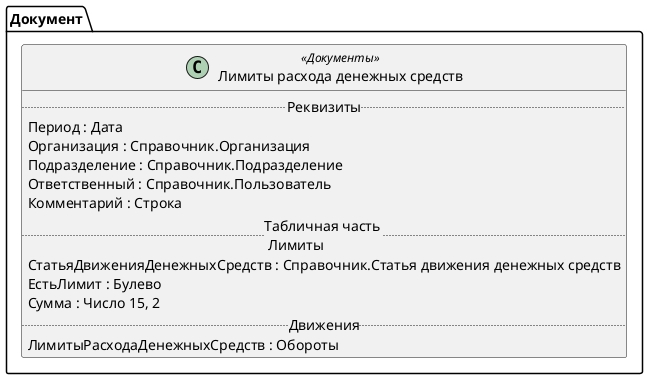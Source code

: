 ﻿@startuml ЛимитыРасходаДенежныхСредств
'!include templates.wsd
'..\include templates.wsd
class Документ.ЛимитыРасходаДенежныхСредств as "Лимиты расхода денежных средств" <<Документы>>
{
..Реквизиты..
Период : Дата
Организация : Справочник.Организация
Подразделение : Справочник.Подразделение
Ответственный : Справочник.Пользователь
Комментарий : Строка
..Табличная часть \n Лимиты..
СтатьяДвиженияДенежныхСредств : Справочник.Статья движения денежных средств
ЕстьЛимит : Булево
Сумма : Число 15, 2
..Движения..
ЛимитыРасходаДенежныхСредств : Обороты
}
@enduml
